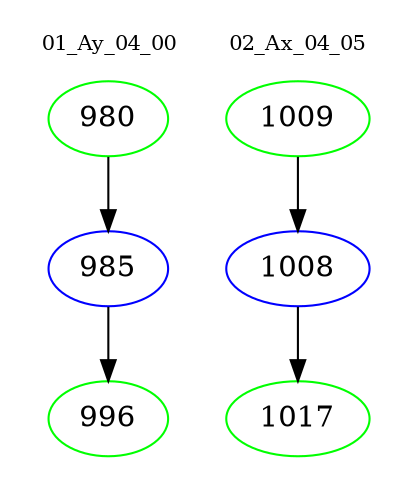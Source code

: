 digraph{
subgraph cluster_0 {
color = white
label = "01_Ay_04_00";
fontsize=10;
T0_980 [label="980", color="green"]
T0_980 -> T0_985 [color="black"]
T0_985 [label="985", color="blue"]
T0_985 -> T0_996 [color="black"]
T0_996 [label="996", color="green"]
}
subgraph cluster_1 {
color = white
label = "02_Ax_04_05";
fontsize=10;
T1_1009 [label="1009", color="green"]
T1_1009 -> T1_1008 [color="black"]
T1_1008 [label="1008", color="blue"]
T1_1008 -> T1_1017 [color="black"]
T1_1017 [label="1017", color="green"]
}
}
